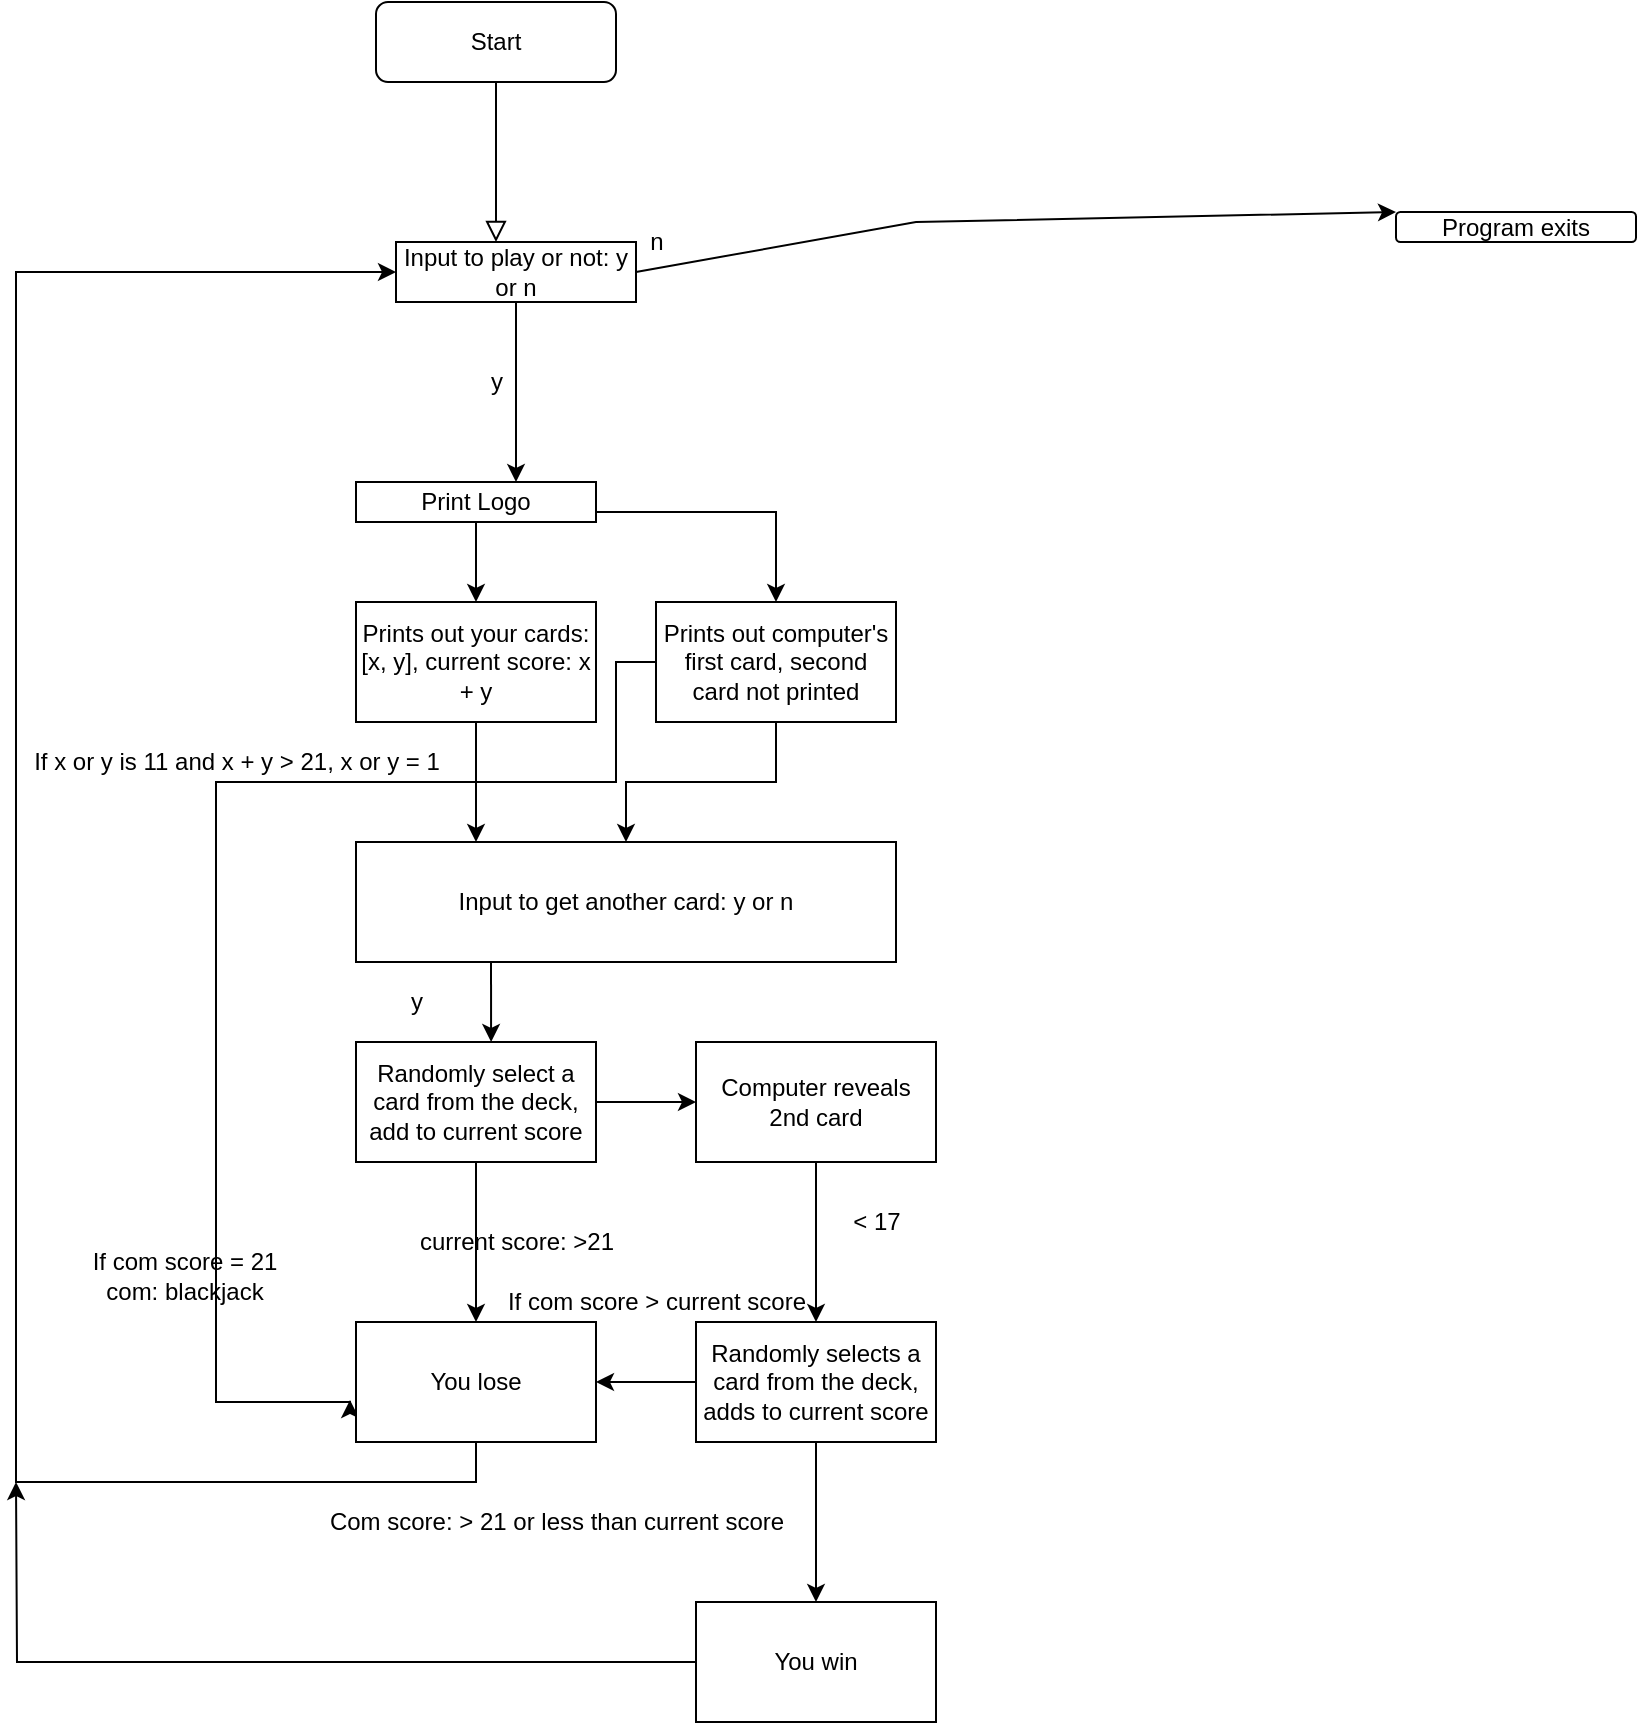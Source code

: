 <mxfile version="20.0.1" type="github">
  <diagram id="C5RBs43oDa-KdzZeNtuy" name="Page-1">
    <mxGraphModel dx="2493" dy="826" grid="1" gridSize="10" guides="1" tooltips="1" connect="1" arrows="1" fold="1" page="1" pageScale="1" pageWidth="827" pageHeight="1169" math="0" shadow="0">
      <root>
        <mxCell id="WIyWlLk6GJQsqaUBKTNV-0" />
        <mxCell id="WIyWlLk6GJQsqaUBKTNV-1" parent="WIyWlLk6GJQsqaUBKTNV-0" />
        <mxCell id="WIyWlLk6GJQsqaUBKTNV-2" value="" style="rounded=0;html=1;jettySize=auto;orthogonalLoop=1;fontSize=11;endArrow=block;endFill=0;endSize=8;strokeWidth=1;shadow=0;labelBackgroundColor=none;edgeStyle=orthogonalEdgeStyle;" parent="WIyWlLk6GJQsqaUBKTNV-1" source="WIyWlLk6GJQsqaUBKTNV-3" edge="1">
          <mxGeometry relative="1" as="geometry">
            <mxPoint x="220" y="200" as="targetPoint" />
          </mxGeometry>
        </mxCell>
        <mxCell id="WIyWlLk6GJQsqaUBKTNV-3" value="Start" style="rounded=1;whiteSpace=wrap;html=1;fontSize=12;glass=0;strokeWidth=1;shadow=0;" parent="WIyWlLk6GJQsqaUBKTNV-1" vertex="1">
          <mxGeometry x="160" y="80" width="120" height="40" as="geometry" />
        </mxCell>
        <mxCell id="k7J0_VozWrvOWSV-aAC--0" value="Print Logo" style="rounded=0;whiteSpace=wrap;html=1;" vertex="1" parent="WIyWlLk6GJQsqaUBKTNV-1">
          <mxGeometry x="150" y="320" width="120" height="20" as="geometry" />
        </mxCell>
        <mxCell id="k7J0_VozWrvOWSV-aAC--1" value="" style="endArrow=classic;html=1;rounded=0;exitX=0.5;exitY=1;exitDx=0;exitDy=0;" edge="1" parent="WIyWlLk6GJQsqaUBKTNV-1" source="k7J0_VozWrvOWSV-aAC--0">
          <mxGeometry width="50" height="50" relative="1" as="geometry">
            <mxPoint x="390" y="450" as="sourcePoint" />
            <mxPoint x="210" y="380" as="targetPoint" />
          </mxGeometry>
        </mxCell>
        <mxCell id="k7J0_VozWrvOWSV-aAC--2" value="Input to play or not: y or n" style="rounded=0;whiteSpace=wrap;html=1;" vertex="1" parent="WIyWlLk6GJQsqaUBKTNV-1">
          <mxGeometry x="170" y="200" width="120" height="30" as="geometry" />
        </mxCell>
        <mxCell id="k7J0_VozWrvOWSV-aAC--3" value="" style="endArrow=classic;html=1;rounded=0;exitX=0.5;exitY=1;exitDx=0;exitDy=0;" edge="1" parent="WIyWlLk6GJQsqaUBKTNV-1" source="k7J0_VozWrvOWSV-aAC--2">
          <mxGeometry width="50" height="50" relative="1" as="geometry">
            <mxPoint x="390" y="440" as="sourcePoint" />
            <mxPoint x="230" y="320" as="targetPoint" />
          </mxGeometry>
        </mxCell>
        <mxCell id="k7J0_VozWrvOWSV-aAC--4" value="y" style="text;html=1;align=center;verticalAlign=middle;resizable=0;points=[];autosize=1;strokeColor=none;fillColor=none;" vertex="1" parent="WIyWlLk6GJQsqaUBKTNV-1">
          <mxGeometry x="210" y="260" width="20" height="20" as="geometry" />
        </mxCell>
        <mxCell id="k7J0_VozWrvOWSV-aAC--5" value="" style="endArrow=classic;html=1;rounded=0;exitX=1;exitY=0.5;exitDx=0;exitDy=0;entryX=0;entryY=0;entryDx=0;entryDy=0;" edge="1" parent="WIyWlLk6GJQsqaUBKTNV-1" source="k7J0_VozWrvOWSV-aAC--2" target="k7J0_VozWrvOWSV-aAC--7">
          <mxGeometry width="50" height="50" relative="1" as="geometry">
            <mxPoint x="390" y="440" as="sourcePoint" />
            <mxPoint x="320" y="215" as="targetPoint" />
            <Array as="points">
              <mxPoint x="430" y="190" />
            </Array>
          </mxGeometry>
        </mxCell>
        <mxCell id="k7J0_VozWrvOWSV-aAC--6" value="n" style="text;html=1;align=center;verticalAlign=middle;resizable=0;points=[];autosize=1;strokeColor=none;fillColor=none;" vertex="1" parent="WIyWlLk6GJQsqaUBKTNV-1">
          <mxGeometry x="290" y="190" width="20" height="20" as="geometry" />
        </mxCell>
        <mxCell id="k7J0_VozWrvOWSV-aAC--7" value="Program exits" style="rounded=1;whiteSpace=wrap;html=1;" vertex="1" parent="WIyWlLk6GJQsqaUBKTNV-1">
          <mxGeometry x="670" y="185" width="120" height="15" as="geometry" />
        </mxCell>
        <mxCell id="k7J0_VozWrvOWSV-aAC--9" value="Prints out your cards: [x, y], current score: x + y&lt;br&gt;" style="rounded=0;whiteSpace=wrap;html=1;" vertex="1" parent="WIyWlLk6GJQsqaUBKTNV-1">
          <mxGeometry x="150" y="380" width="120" height="60" as="geometry" />
        </mxCell>
        <mxCell id="k7J0_VozWrvOWSV-aAC--14" value="" style="edgeStyle=orthogonalEdgeStyle;rounded=0;orthogonalLoop=1;jettySize=auto;html=1;exitX=1;exitY=0.75;exitDx=0;exitDy=0;entryX=0.5;entryY=0;entryDx=0;entryDy=0;" edge="1" parent="WIyWlLk6GJQsqaUBKTNV-1" source="k7J0_VozWrvOWSV-aAC--0" target="k7J0_VozWrvOWSV-aAC--10">
          <mxGeometry relative="1" as="geometry" />
        </mxCell>
        <mxCell id="k7J0_VozWrvOWSV-aAC--36" value="" style="edgeStyle=orthogonalEdgeStyle;rounded=0;orthogonalLoop=1;jettySize=auto;html=1;entryX=-0.025;entryY=0.65;entryDx=0;entryDy=0;entryPerimeter=0;" edge="1" parent="WIyWlLk6GJQsqaUBKTNV-1" source="k7J0_VozWrvOWSV-aAC--10" target="k7J0_VozWrvOWSV-aAC--23">
          <mxGeometry relative="1" as="geometry">
            <mxPoint x="70" y="780" as="targetPoint" />
            <Array as="points">
              <mxPoint x="280" y="410" />
              <mxPoint x="280" y="470" />
              <mxPoint x="80" y="470" />
              <mxPoint x="80" y="780" />
            </Array>
          </mxGeometry>
        </mxCell>
        <mxCell id="k7J0_VozWrvOWSV-aAC--41" value="" style="edgeStyle=orthogonalEdgeStyle;rounded=0;orthogonalLoop=1;jettySize=auto;html=1;" edge="1" parent="WIyWlLk6GJQsqaUBKTNV-1" source="k7J0_VozWrvOWSV-aAC--10" target="k7J0_VozWrvOWSV-aAC--17">
          <mxGeometry relative="1" as="geometry" />
        </mxCell>
        <mxCell id="k7J0_VozWrvOWSV-aAC--10" value="Prints out computer&#39;s first card, second card not printed" style="rounded=0;whiteSpace=wrap;html=1;" vertex="1" parent="WIyWlLk6GJQsqaUBKTNV-1">
          <mxGeometry x="300" y="380" width="120" height="60" as="geometry" />
        </mxCell>
        <mxCell id="k7J0_VozWrvOWSV-aAC--11" value="" style="endArrow=classic;html=1;rounded=0;exitX=0.5;exitY=1;exitDx=0;exitDy=0;" edge="1" parent="WIyWlLk6GJQsqaUBKTNV-1" source="k7J0_VozWrvOWSV-aAC--9">
          <mxGeometry width="50" height="50" relative="1" as="geometry">
            <mxPoint x="390" y="420" as="sourcePoint" />
            <mxPoint x="210" y="500" as="targetPoint" />
          </mxGeometry>
        </mxCell>
        <mxCell id="k7J0_VozWrvOWSV-aAC--12" value="If x or y is 11 and x + y &amp;gt; 21, x or y = 1" style="text;html=1;align=center;verticalAlign=middle;resizable=0;points=[];autosize=1;strokeColor=none;fillColor=none;" vertex="1" parent="WIyWlLk6GJQsqaUBKTNV-1">
          <mxGeometry x="-20" y="450" width="220" height="20" as="geometry" />
        </mxCell>
        <mxCell id="k7J0_VozWrvOWSV-aAC--17" value="Input to get another card: y or n" style="rounded=0;whiteSpace=wrap;html=1;" vertex="1" parent="WIyWlLk6GJQsqaUBKTNV-1">
          <mxGeometry x="150" y="500" width="270" height="60" as="geometry" />
        </mxCell>
        <mxCell id="k7J0_VozWrvOWSV-aAC--24" value="" style="edgeStyle=orthogonalEdgeStyle;rounded=0;orthogonalLoop=1;jettySize=auto;html=1;" edge="1" parent="WIyWlLk6GJQsqaUBKTNV-1" source="k7J0_VozWrvOWSV-aAC--18" target="k7J0_VozWrvOWSV-aAC--23">
          <mxGeometry relative="1" as="geometry" />
        </mxCell>
        <mxCell id="k7J0_VozWrvOWSV-aAC--27" value="" style="edgeStyle=orthogonalEdgeStyle;rounded=0;orthogonalLoop=1;jettySize=auto;html=1;" edge="1" parent="WIyWlLk6GJQsqaUBKTNV-1" source="k7J0_VozWrvOWSV-aAC--18" target="k7J0_VozWrvOWSV-aAC--26">
          <mxGeometry relative="1" as="geometry" />
        </mxCell>
        <mxCell id="k7J0_VozWrvOWSV-aAC--18" value="Randomly select a card from the deck, add to current score" style="rounded=0;whiteSpace=wrap;html=1;" vertex="1" parent="WIyWlLk6GJQsqaUBKTNV-1">
          <mxGeometry x="150" y="600" width="120" height="60" as="geometry" />
        </mxCell>
        <mxCell id="k7J0_VozWrvOWSV-aAC--19" value="" style="endArrow=classic;html=1;rounded=0;exitX=0.25;exitY=1;exitDx=0;exitDy=0;entryX=0.563;entryY=0;entryDx=0;entryDy=0;entryPerimeter=0;" edge="1" parent="WIyWlLk6GJQsqaUBKTNV-1" source="k7J0_VozWrvOWSV-aAC--17" target="k7J0_VozWrvOWSV-aAC--18">
          <mxGeometry width="50" height="50" relative="1" as="geometry">
            <mxPoint x="390" y="400" as="sourcePoint" />
            <mxPoint x="440" y="350" as="targetPoint" />
          </mxGeometry>
        </mxCell>
        <mxCell id="k7J0_VozWrvOWSV-aAC--20" value="y" style="text;html=1;align=center;verticalAlign=middle;resizable=0;points=[];autosize=1;strokeColor=none;fillColor=none;" vertex="1" parent="WIyWlLk6GJQsqaUBKTNV-1">
          <mxGeometry x="170" y="570" width="20" height="20" as="geometry" />
        </mxCell>
        <mxCell id="k7J0_VozWrvOWSV-aAC--38" value="" style="edgeStyle=orthogonalEdgeStyle;rounded=0;orthogonalLoop=1;jettySize=auto;html=1;entryX=0;entryY=0.5;entryDx=0;entryDy=0;" edge="1" parent="WIyWlLk6GJQsqaUBKTNV-1" source="k7J0_VozWrvOWSV-aAC--23" target="k7J0_VozWrvOWSV-aAC--2">
          <mxGeometry relative="1" as="geometry">
            <mxPoint x="10" y="200" as="targetPoint" />
            <Array as="points">
              <mxPoint x="210" y="820" />
              <mxPoint x="-20" y="820" />
              <mxPoint x="-20" y="215" />
            </Array>
          </mxGeometry>
        </mxCell>
        <mxCell id="k7J0_VozWrvOWSV-aAC--23" value="You lose" style="rounded=0;whiteSpace=wrap;html=1;" vertex="1" parent="WIyWlLk6GJQsqaUBKTNV-1">
          <mxGeometry x="150" y="740" width="120" height="60" as="geometry" />
        </mxCell>
        <mxCell id="k7J0_VozWrvOWSV-aAC--25" value="current score: &amp;gt;21" style="text;html=1;align=center;verticalAlign=middle;resizable=0;points=[];autosize=1;strokeColor=none;fillColor=none;" vertex="1" parent="WIyWlLk6GJQsqaUBKTNV-1">
          <mxGeometry x="175" y="690" width="110" height="20" as="geometry" />
        </mxCell>
        <mxCell id="k7J0_VozWrvOWSV-aAC--29" value="" style="edgeStyle=orthogonalEdgeStyle;rounded=0;orthogonalLoop=1;jettySize=auto;html=1;" edge="1" parent="WIyWlLk6GJQsqaUBKTNV-1" source="k7J0_VozWrvOWSV-aAC--26" target="k7J0_VozWrvOWSV-aAC--28">
          <mxGeometry relative="1" as="geometry" />
        </mxCell>
        <mxCell id="k7J0_VozWrvOWSV-aAC--26" value="Computer reveals 2nd card" style="rounded=0;whiteSpace=wrap;html=1;" vertex="1" parent="WIyWlLk6GJQsqaUBKTNV-1">
          <mxGeometry x="320" y="600" width="120" height="60" as="geometry" />
        </mxCell>
        <mxCell id="k7J0_VozWrvOWSV-aAC--32" value="" style="edgeStyle=orthogonalEdgeStyle;rounded=0;orthogonalLoop=1;jettySize=auto;html=1;" edge="1" parent="WIyWlLk6GJQsqaUBKTNV-1" source="k7J0_VozWrvOWSV-aAC--28" target="k7J0_VozWrvOWSV-aAC--31">
          <mxGeometry relative="1" as="geometry" />
        </mxCell>
        <mxCell id="k7J0_VozWrvOWSV-aAC--34" value="" style="edgeStyle=orthogonalEdgeStyle;rounded=0;orthogonalLoop=1;jettySize=auto;html=1;" edge="1" parent="WIyWlLk6GJQsqaUBKTNV-1" source="k7J0_VozWrvOWSV-aAC--28" target="k7J0_VozWrvOWSV-aAC--23">
          <mxGeometry relative="1" as="geometry" />
        </mxCell>
        <mxCell id="k7J0_VozWrvOWSV-aAC--28" value="Randomly selects a card from the deck, adds to current score" style="rounded=0;whiteSpace=wrap;html=1;" vertex="1" parent="WIyWlLk6GJQsqaUBKTNV-1">
          <mxGeometry x="320" y="740" width="120" height="60" as="geometry" />
        </mxCell>
        <mxCell id="k7J0_VozWrvOWSV-aAC--30" value="&amp;lt; 17" style="text;html=1;align=center;verticalAlign=middle;resizable=0;points=[];autosize=1;strokeColor=none;fillColor=none;" vertex="1" parent="WIyWlLk6GJQsqaUBKTNV-1">
          <mxGeometry x="390" y="680" width="40" height="20" as="geometry" />
        </mxCell>
        <mxCell id="k7J0_VozWrvOWSV-aAC--40" value="" style="edgeStyle=orthogonalEdgeStyle;rounded=0;orthogonalLoop=1;jettySize=auto;html=1;" edge="1" parent="WIyWlLk6GJQsqaUBKTNV-1" source="k7J0_VozWrvOWSV-aAC--31">
          <mxGeometry relative="1" as="geometry">
            <mxPoint x="-20" y="820" as="targetPoint" />
          </mxGeometry>
        </mxCell>
        <mxCell id="k7J0_VozWrvOWSV-aAC--31" value="You win" style="rounded=0;whiteSpace=wrap;html=1;" vertex="1" parent="WIyWlLk6GJQsqaUBKTNV-1">
          <mxGeometry x="320" y="880" width="120" height="60" as="geometry" />
        </mxCell>
        <mxCell id="k7J0_VozWrvOWSV-aAC--33" value="Com score: &amp;gt; 21 or less than current score" style="text;html=1;align=center;verticalAlign=middle;resizable=0;points=[];autosize=1;strokeColor=none;fillColor=none;" vertex="1" parent="WIyWlLk6GJQsqaUBKTNV-1">
          <mxGeometry x="130" y="830" width="240" height="20" as="geometry" />
        </mxCell>
        <mxCell id="k7J0_VozWrvOWSV-aAC--35" value="If com score &amp;gt; current score" style="text;html=1;align=center;verticalAlign=middle;resizable=0;points=[];autosize=1;strokeColor=none;fillColor=none;" vertex="1" parent="WIyWlLk6GJQsqaUBKTNV-1">
          <mxGeometry x="220" y="720" width="160" height="20" as="geometry" />
        </mxCell>
        <mxCell id="k7J0_VozWrvOWSV-aAC--37" value="If com score = 21&lt;br&gt;com: blackjack" style="text;html=1;align=center;verticalAlign=middle;resizable=0;points=[];autosize=1;" vertex="1" parent="WIyWlLk6GJQsqaUBKTNV-1">
          <mxGeometry x="9" y="702" width="110" height="30" as="geometry" />
        </mxCell>
      </root>
    </mxGraphModel>
  </diagram>
</mxfile>

